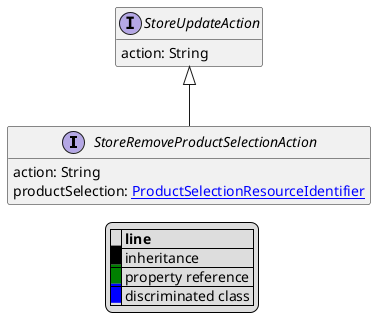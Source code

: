 @startuml

hide empty fields
hide empty methods
legend
|= |= line |
|<back:black>   </back>| inheritance |
|<back:green>   </back>| property reference |
|<back:blue>   </back>| discriminated class |
endlegend
interface StoreRemoveProductSelectionAction [[StoreRemoveProductSelectionAction.svg]] extends StoreUpdateAction {
    action: String
    productSelection: [[ProductSelectionResourceIdentifier.svg ProductSelectionResourceIdentifier]]
}
interface StoreUpdateAction [[StoreUpdateAction.svg]]  {
    action: String
}





@enduml
